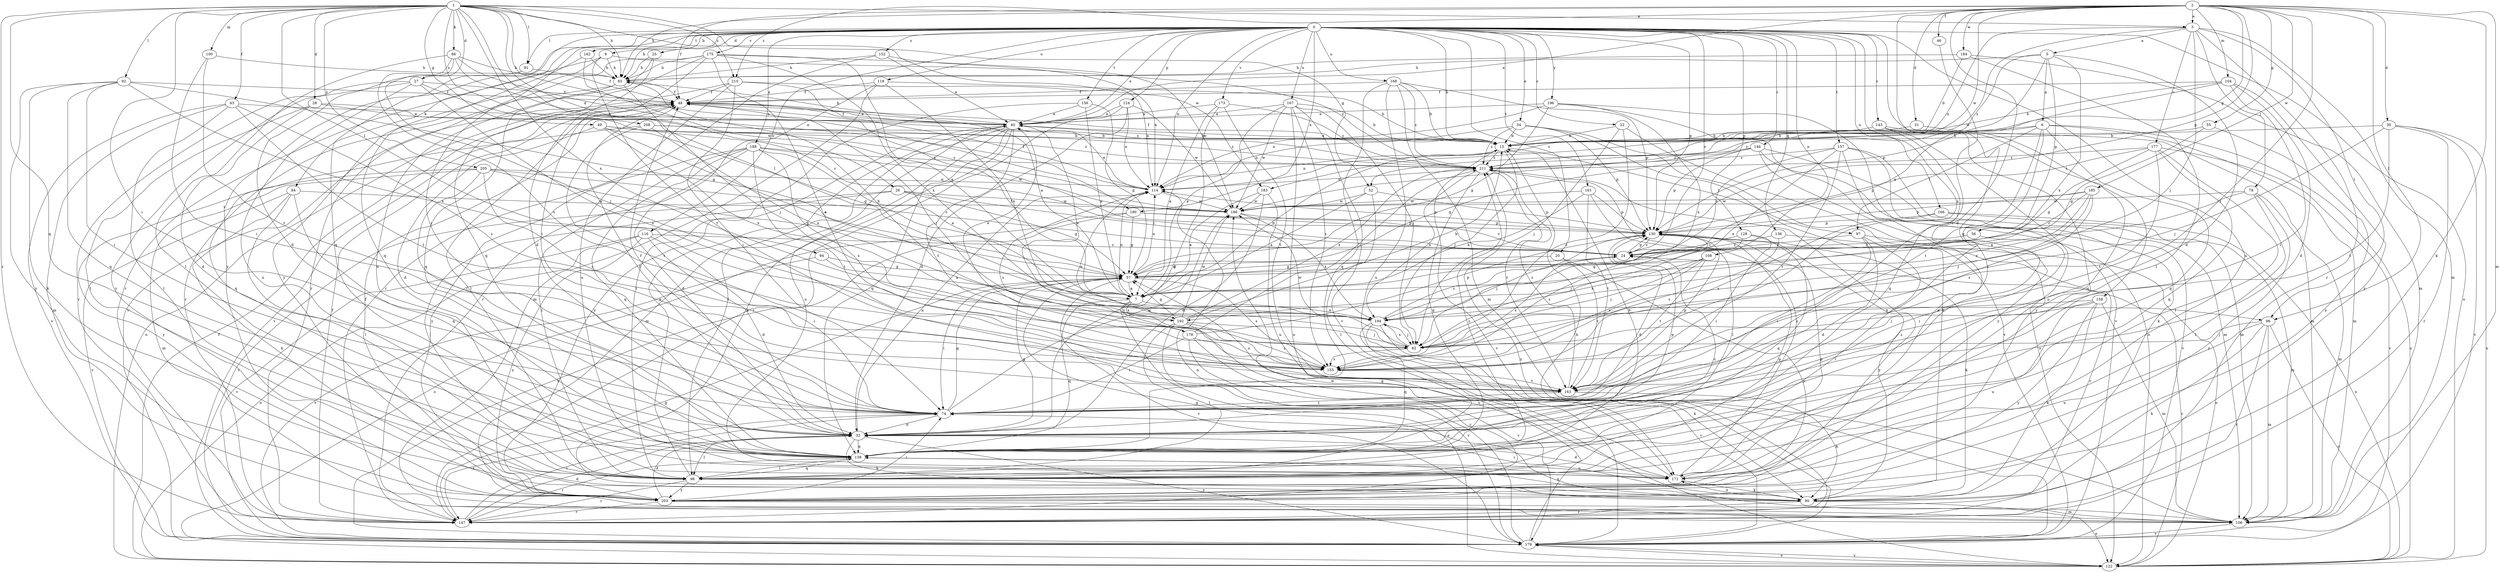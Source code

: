strict digraph  {
0;
1;
2;
3;
5;
6;
7;
9;
15;
20;
22;
24;
25;
26;
27;
28;
30;
31;
32;
34;
40;
43;
46;
48;
49;
52;
55;
56;
57;
65;
74;
78;
82;
84;
86;
90;
91;
92;
94;
96;
97;
98;
100;
104;
106;
108;
114;
116;
118;
122;
124;
128;
130;
136;
138;
143;
146;
147;
152;
155;
156;
157;
158;
161;
162;
163;
166;
167;
168;
171;
173;
175;
177;
178;
179;
183;
184;
185;
186;
188;
190;
192;
194;
196;
203;
205;
208;
210;
211;
0 -> 9  [label=b];
0 -> 15  [label=b];
0 -> 20  [label=c];
0 -> 22  [label=c];
0 -> 24  [label=c];
0 -> 25  [label=d];
0 -> 34  [label=e];
0 -> 40  [label=e];
0 -> 65  [label=h];
0 -> 74  [label=i];
0 -> 84  [label=k];
0 -> 91  [label=l];
0 -> 108  [label=n];
0 -> 114  [label=n];
0 -> 116  [label=o];
0 -> 118  [label=o];
0 -> 122  [label=o];
0 -> 124  [label=p];
0 -> 128  [label=p];
0 -> 130  [label=p];
0 -> 136  [label=q];
0 -> 138  [label=q];
0 -> 143  [label=r];
0 -> 146  [label=r];
0 -> 152  [label=s];
0 -> 155  [label=s];
0 -> 156  [label=t];
0 -> 157  [label=t];
0 -> 158  [label=t];
0 -> 161  [label=t];
0 -> 162  [label=t];
0 -> 166  [label=u];
0 -> 167  [label=u];
0 -> 168  [label=u];
0 -> 171  [label=u];
0 -> 173  [label=v];
0 -> 175  [label=v];
0 -> 188  [label=x];
0 -> 190  [label=x];
0 -> 196  [label=y];
0 -> 203  [label=y];
1 -> 3  [label=a];
1 -> 26  [label=d];
1 -> 27  [label=d];
1 -> 28  [label=d];
1 -> 43  [label=f];
1 -> 49  [label=g];
1 -> 52  [label=g];
1 -> 65  [label=h];
1 -> 74  [label=i];
1 -> 86  [label=k];
1 -> 91  [label=l];
1 -> 92  [label=l];
1 -> 94  [label=l];
1 -> 96  [label=l];
1 -> 100  [label=m];
1 -> 138  [label=q];
1 -> 147  [label=r];
1 -> 183  [label=w];
1 -> 190  [label=x];
1 -> 192  [label=x];
1 -> 205  [label=z];
1 -> 208  [label=z];
1 -> 210  [label=z];
2 -> 3  [label=a];
2 -> 30  [label=d];
2 -> 31  [label=d];
2 -> 32  [label=d];
2 -> 40  [label=e];
2 -> 46  [label=f];
2 -> 48  [label=f];
2 -> 52  [label=g];
2 -> 55  [label=g];
2 -> 65  [label=h];
2 -> 90  [label=k];
2 -> 96  [label=l];
2 -> 104  [label=m];
2 -> 106  [label=m];
2 -> 130  [label=p];
2 -> 138  [label=q];
2 -> 163  [label=t];
2 -> 183  [label=w];
2 -> 184  [label=w];
2 -> 185  [label=w];
2 -> 210  [label=z];
3 -> 5  [label=a];
3 -> 78  [label=j];
3 -> 82  [label=j];
3 -> 96  [label=l];
3 -> 106  [label=m];
3 -> 114  [label=n];
3 -> 147  [label=r];
3 -> 177  [label=v];
3 -> 186  [label=w];
5 -> 6  [label=a];
5 -> 7  [label=a];
5 -> 32  [label=d];
5 -> 56  [label=g];
5 -> 65  [label=h];
5 -> 192  [label=x];
5 -> 211  [label=z];
6 -> 15  [label=b];
6 -> 74  [label=i];
6 -> 97  [label=l];
6 -> 106  [label=m];
6 -> 122  [label=o];
6 -> 138  [label=q];
6 -> 163  [label=t];
6 -> 211  [label=z];
7 -> 15  [label=b];
7 -> 48  [label=f];
7 -> 114  [label=n];
7 -> 122  [label=o];
7 -> 138  [label=q];
7 -> 178  [label=v];
7 -> 192  [label=x];
7 -> 194  [label=x];
9 -> 65  [label=h];
9 -> 147  [label=r];
9 -> 163  [label=t];
9 -> 203  [label=y];
9 -> 211  [label=z];
15 -> 40  [label=e];
15 -> 48  [label=f];
15 -> 82  [label=j];
15 -> 97  [label=l];
15 -> 114  [label=n];
15 -> 179  [label=v];
15 -> 211  [label=z];
20 -> 57  [label=g];
20 -> 163  [label=t];
20 -> 203  [label=y];
22 -> 15  [label=b];
22 -> 82  [label=j];
22 -> 122  [label=o];
22 -> 155  [label=s];
24 -> 57  [label=g];
24 -> 130  [label=p];
24 -> 155  [label=s];
25 -> 32  [label=d];
25 -> 65  [label=h];
25 -> 171  [label=u];
26 -> 24  [label=c];
26 -> 57  [label=g];
26 -> 98  [label=l];
26 -> 179  [label=v];
26 -> 186  [label=w];
27 -> 24  [label=c];
27 -> 48  [label=f];
27 -> 147  [label=r];
27 -> 155  [label=s];
27 -> 171  [label=u];
27 -> 203  [label=y];
28 -> 32  [label=d];
28 -> 40  [label=e];
28 -> 98  [label=l];
28 -> 211  [label=z];
30 -> 15  [label=b];
30 -> 82  [label=j];
30 -> 122  [label=o];
30 -> 147  [label=r];
30 -> 163  [label=t];
30 -> 179  [label=v];
31 -> 15  [label=b];
31 -> 138  [label=q];
32 -> 48  [label=f];
32 -> 57  [label=g];
32 -> 90  [label=k];
32 -> 98  [label=l];
32 -> 114  [label=n];
32 -> 130  [label=p];
32 -> 138  [label=q];
32 -> 179  [label=v];
34 -> 15  [label=b];
34 -> 90  [label=k];
34 -> 114  [label=n];
34 -> 130  [label=p];
34 -> 179  [label=v];
34 -> 211  [label=z];
40 -> 15  [label=b];
40 -> 48  [label=f];
40 -> 65  [label=h];
40 -> 90  [label=k];
40 -> 98  [label=l];
40 -> 106  [label=m];
40 -> 138  [label=q];
40 -> 163  [label=t];
40 -> 171  [label=u];
40 -> 203  [label=y];
43 -> 40  [label=e];
43 -> 98  [label=l];
43 -> 106  [label=m];
43 -> 155  [label=s];
43 -> 163  [label=t];
43 -> 179  [label=v];
46 -> 74  [label=i];
48 -> 40  [label=e];
48 -> 82  [label=j];
48 -> 98  [label=l];
48 -> 122  [label=o];
48 -> 179  [label=v];
49 -> 7  [label=a];
49 -> 15  [label=b];
49 -> 32  [label=d];
49 -> 57  [label=g];
49 -> 194  [label=x];
49 -> 211  [label=z];
52 -> 7  [label=a];
52 -> 98  [label=l];
52 -> 130  [label=p];
52 -> 186  [label=w];
55 -> 15  [label=b];
55 -> 57  [label=g];
55 -> 203  [label=y];
56 -> 24  [label=c];
56 -> 74  [label=i];
57 -> 7  [label=a];
57 -> 74  [label=i];
57 -> 114  [label=n];
57 -> 155  [label=s];
57 -> 179  [label=v];
65 -> 48  [label=f];
65 -> 82  [label=j];
65 -> 138  [label=q];
65 -> 147  [label=r];
74 -> 32  [label=d];
74 -> 48  [label=f];
74 -> 57  [label=g];
74 -> 147  [label=r];
74 -> 186  [label=w];
78 -> 7  [label=a];
78 -> 98  [label=l];
78 -> 106  [label=m];
78 -> 186  [label=w];
78 -> 203  [label=y];
82 -> 114  [label=n];
82 -> 155  [label=s];
82 -> 186  [label=w];
82 -> 194  [label=x];
84 -> 90  [label=k];
84 -> 98  [label=l];
84 -> 138  [label=q];
84 -> 179  [label=v];
84 -> 186  [label=w];
86 -> 65  [label=h];
86 -> 82  [label=j];
86 -> 98  [label=l];
86 -> 114  [label=n];
86 -> 155  [label=s];
86 -> 186  [label=w];
90 -> 74  [label=i];
90 -> 122  [label=o];
90 -> 138  [label=q];
90 -> 147  [label=r];
90 -> 171  [label=u];
90 -> 211  [label=z];
91 -> 32  [label=d];
91 -> 48  [label=f];
92 -> 48  [label=f];
92 -> 57  [label=g];
92 -> 74  [label=i];
92 -> 90  [label=k];
92 -> 138  [label=q];
92 -> 194  [label=x];
92 -> 203  [label=y];
94 -> 7  [label=a];
94 -> 57  [label=g];
94 -> 179  [label=v];
96 -> 82  [label=j];
96 -> 90  [label=k];
96 -> 106  [label=m];
96 -> 122  [label=o];
96 -> 147  [label=r];
96 -> 171  [label=u];
97 -> 24  [label=c];
97 -> 32  [label=d];
97 -> 74  [label=i];
97 -> 98  [label=l];
97 -> 122  [label=o];
98 -> 15  [label=b];
98 -> 40  [label=e];
98 -> 130  [label=p];
98 -> 138  [label=q];
98 -> 147  [label=r];
98 -> 203  [label=y];
98 -> 211  [label=z];
100 -> 65  [label=h];
100 -> 74  [label=i];
100 -> 163  [label=t];
104 -> 15  [label=b];
104 -> 32  [label=d];
104 -> 48  [label=f];
104 -> 74  [label=i];
104 -> 130  [label=p];
104 -> 203  [label=y];
106 -> 57  [label=g];
106 -> 179  [label=v];
108 -> 57  [label=g];
108 -> 82  [label=j];
108 -> 155  [label=s];
108 -> 163  [label=t];
108 -> 194  [label=x];
114 -> 40  [label=e];
114 -> 48  [label=f];
114 -> 130  [label=p];
114 -> 155  [label=s];
114 -> 186  [label=w];
116 -> 24  [label=c];
116 -> 32  [label=d];
116 -> 74  [label=i];
116 -> 122  [label=o];
116 -> 179  [label=v];
116 -> 203  [label=y];
118 -> 15  [label=b];
118 -> 48  [label=f];
118 -> 106  [label=m];
118 -> 147  [label=r];
118 -> 194  [label=x];
122 -> 24  [label=c];
122 -> 48  [label=f];
122 -> 179  [label=v];
124 -> 32  [label=d];
124 -> 40  [label=e];
124 -> 114  [label=n];
124 -> 147  [label=r];
124 -> 186  [label=w];
128 -> 24  [label=c];
128 -> 74  [label=i];
128 -> 82  [label=j];
128 -> 138  [label=q];
130 -> 24  [label=c];
130 -> 32  [label=d];
130 -> 82  [label=j];
130 -> 90  [label=k];
130 -> 155  [label=s];
130 -> 203  [label=y];
136 -> 24  [label=c];
136 -> 147  [label=r];
136 -> 155  [label=s];
138 -> 24  [label=c];
138 -> 98  [label=l];
138 -> 147  [label=r];
138 -> 171  [label=u];
143 -> 15  [label=b];
143 -> 106  [label=m];
143 -> 138  [label=q];
143 -> 171  [label=u];
143 -> 203  [label=y];
146 -> 57  [label=g];
146 -> 106  [label=m];
146 -> 130  [label=p];
146 -> 179  [label=v];
146 -> 203  [label=y];
146 -> 211  [label=z];
147 -> 15  [label=b];
147 -> 32  [label=d];
147 -> 48  [label=f];
147 -> 57  [label=g];
147 -> 74  [label=i];
152 -> 40  [label=e];
152 -> 65  [label=h];
152 -> 114  [label=n];
152 -> 147  [label=r];
155 -> 163  [label=t];
156 -> 7  [label=a];
156 -> 40  [label=e];
156 -> 57  [label=g];
156 -> 98  [label=l];
157 -> 24  [label=c];
157 -> 90  [label=k];
157 -> 106  [label=m];
157 -> 163  [label=t];
157 -> 171  [label=u];
157 -> 194  [label=x];
157 -> 211  [label=z];
158 -> 82  [label=j];
158 -> 90  [label=k];
158 -> 106  [label=m];
158 -> 171  [label=u];
158 -> 194  [label=x];
158 -> 203  [label=y];
161 -> 7  [label=a];
161 -> 98  [label=l];
161 -> 130  [label=p];
161 -> 163  [label=t];
161 -> 186  [label=w];
162 -> 24  [label=c];
162 -> 65  [label=h];
162 -> 138  [label=q];
163 -> 74  [label=i];
163 -> 90  [label=k];
163 -> 130  [label=p];
163 -> 211  [label=z];
166 -> 106  [label=m];
166 -> 122  [label=o];
166 -> 130  [label=p];
166 -> 155  [label=s];
167 -> 7  [label=a];
167 -> 15  [label=b];
167 -> 40  [label=e];
167 -> 82  [label=j];
167 -> 122  [label=o];
167 -> 155  [label=s];
167 -> 179  [label=v];
167 -> 186  [label=w];
168 -> 15  [label=b];
168 -> 48  [label=f];
168 -> 106  [label=m];
168 -> 130  [label=p];
168 -> 138  [label=q];
168 -> 171  [label=u];
168 -> 211  [label=z];
171 -> 32  [label=d];
171 -> 57  [label=g];
171 -> 90  [label=k];
171 -> 130  [label=p];
171 -> 211  [label=z];
173 -> 7  [label=a];
173 -> 32  [label=d];
173 -> 40  [label=e];
173 -> 163  [label=t];
173 -> 211  [label=z];
175 -> 7  [label=a];
175 -> 65  [label=h];
175 -> 74  [label=i];
175 -> 138  [label=q];
175 -> 147  [label=r];
175 -> 155  [label=s];
175 -> 186  [label=w];
175 -> 194  [label=x];
177 -> 57  [label=g];
177 -> 98  [label=l];
177 -> 130  [label=p];
177 -> 138  [label=q];
177 -> 163  [label=t];
177 -> 179  [label=v];
177 -> 211  [label=z];
178 -> 40  [label=e];
178 -> 74  [label=i];
178 -> 130  [label=p];
178 -> 147  [label=r];
178 -> 155  [label=s];
178 -> 179  [label=v];
178 -> 211  [label=z];
179 -> 114  [label=n];
179 -> 122  [label=o];
179 -> 186  [label=w];
179 -> 211  [label=z];
183 -> 7  [label=a];
183 -> 32  [label=d];
183 -> 171  [label=u];
183 -> 186  [label=w];
184 -> 15  [label=b];
184 -> 65  [label=h];
184 -> 98  [label=l];
184 -> 106  [label=m];
185 -> 24  [label=c];
185 -> 82  [label=j];
185 -> 130  [label=p];
185 -> 155  [label=s];
185 -> 186  [label=w];
185 -> 194  [label=x];
186 -> 130  [label=p];
186 -> 194  [label=x];
188 -> 7  [label=a];
188 -> 32  [label=d];
188 -> 98  [label=l];
188 -> 138  [label=q];
188 -> 155  [label=s];
188 -> 163  [label=t];
188 -> 186  [label=w];
188 -> 203  [label=y];
188 -> 211  [label=z];
190 -> 24  [label=c];
190 -> 57  [label=g];
190 -> 122  [label=o];
190 -> 130  [label=p];
190 -> 179  [label=v];
192 -> 15  [label=b];
192 -> 40  [label=e];
192 -> 57  [label=g];
192 -> 65  [label=h];
192 -> 82  [label=j];
192 -> 98  [label=l];
192 -> 155  [label=s];
192 -> 171  [label=u];
192 -> 179  [label=v];
192 -> 186  [label=w];
192 -> 211  [label=z];
194 -> 24  [label=c];
194 -> 82  [label=j];
194 -> 90  [label=k];
194 -> 138  [label=q];
194 -> 179  [label=v];
196 -> 40  [label=e];
196 -> 57  [label=g];
196 -> 114  [label=n];
196 -> 122  [label=o];
196 -> 179  [label=v];
196 -> 194  [label=x];
203 -> 32  [label=d];
203 -> 48  [label=f];
203 -> 74  [label=i];
203 -> 106  [label=m];
203 -> 147  [label=r];
205 -> 24  [label=c];
205 -> 57  [label=g];
205 -> 74  [label=i];
205 -> 106  [label=m];
205 -> 114  [label=n];
205 -> 155  [label=s];
205 -> 203  [label=y];
208 -> 15  [label=b];
208 -> 138  [label=q];
208 -> 163  [label=t];
208 -> 194  [label=x];
208 -> 211  [label=z];
210 -> 7  [label=a];
210 -> 48  [label=f];
210 -> 74  [label=i];
210 -> 114  [label=n];
210 -> 171  [label=u];
210 -> 179  [label=v];
211 -> 114  [label=n];
211 -> 138  [label=q];
211 -> 163  [label=t];
211 -> 194  [label=x];
}
